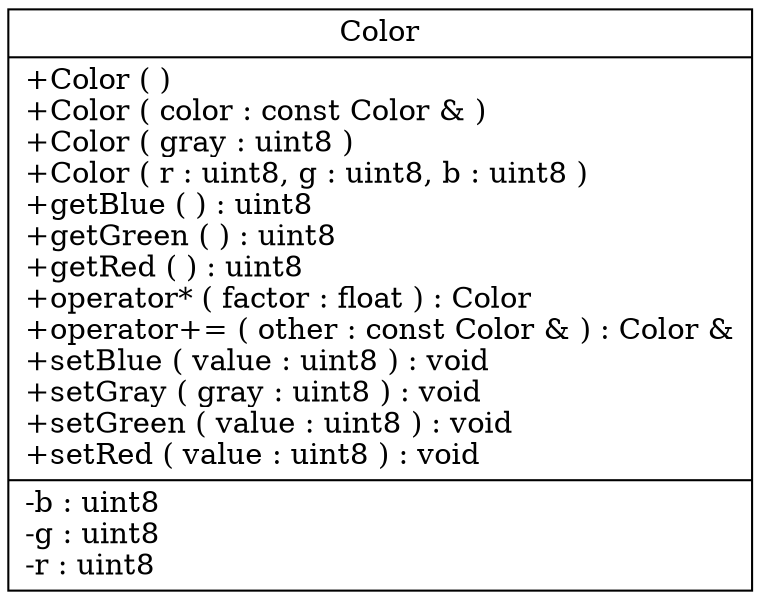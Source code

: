 digraph Color
{
graph [ rankdir="RL" ]
"d9/ddd/class_color" [ label="Color\n|+Color (  )\l+Color ( color : const Color & )\l+Color ( gray : uint8 )\l+Color ( r : uint8, g : uint8, b : uint8 )\l+getBlue (  ) : uint8\l+getGreen (  ) : uint8\l+getRed (  ) : uint8\l+operator* ( factor : float ) : Color\l+operator+= ( other : const Color & ) : Color &\l+setBlue ( value : uint8 ) : void\l+setGray ( gray : uint8 ) : void\l+setGreen ( value : uint8 ) : void\l+setRed ( value : uint8 ) : void\l|-b : uint8\l-g : uint8\l-r : uint8\l" shape="record" ]
}